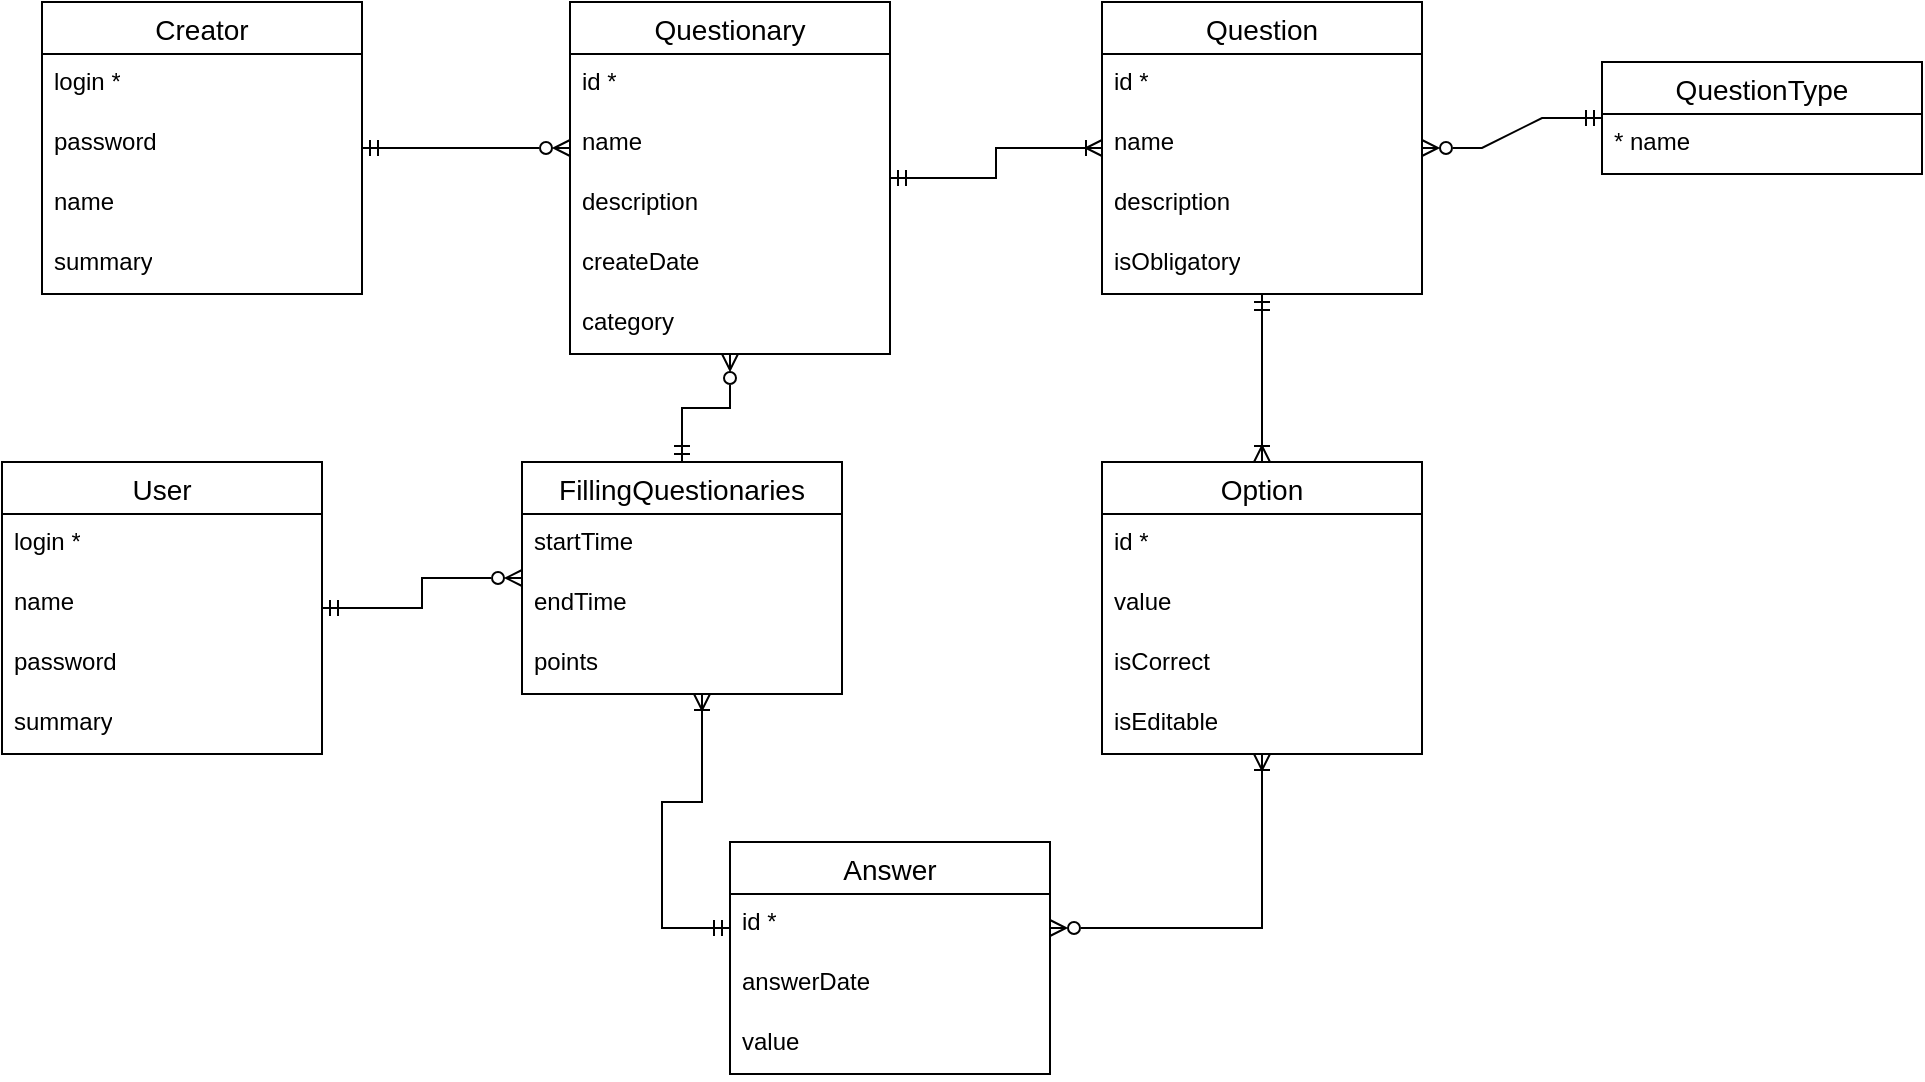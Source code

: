 <mxfile version="24.3.1" type="device">
  <diagram name="Strona-1" id="jrEpjXRtSCmRKcJhSex6">
    <mxGraphModel dx="1434" dy="784" grid="1" gridSize="10" guides="1" tooltips="1" connect="1" arrows="1" fold="1" page="1" pageScale="1" pageWidth="827" pageHeight="1169" math="0" shadow="0">
      <root>
        <mxCell id="0" />
        <mxCell id="1" parent="0" />
        <mxCell id="fxYp8NmHOeR06VL5ywAM-1" value="User" style="swimlane;fontStyle=0;childLayout=stackLayout;horizontal=1;startSize=26;horizontalStack=0;resizeParent=1;resizeParentMax=0;resizeLast=0;collapsible=1;marginBottom=0;align=center;fontSize=14;" parent="1" vertex="1">
          <mxGeometry x="50" y="330" width="160" height="146" as="geometry" />
        </mxCell>
        <mxCell id="fxYp8NmHOeR06VL5ywAM-4" value="login *" style="text;strokeColor=none;fillColor=none;spacingLeft=4;spacingRight=4;overflow=hidden;rotatable=0;points=[[0,0.5],[1,0.5]];portConstraint=eastwest;fontSize=12;whiteSpace=wrap;html=1;" parent="fxYp8NmHOeR06VL5ywAM-1" vertex="1">
          <mxGeometry y="26" width="160" height="30" as="geometry" />
        </mxCell>
        <mxCell id="fxYp8NmHOeR06VL5ywAM-2" value="name" style="text;strokeColor=none;fillColor=none;spacingLeft=4;spacingRight=4;overflow=hidden;rotatable=0;points=[[0,0.5],[1,0.5]];portConstraint=eastwest;fontSize=12;whiteSpace=wrap;html=1;" parent="fxYp8NmHOeR06VL5ywAM-1" vertex="1">
          <mxGeometry y="56" width="160" height="30" as="geometry" />
        </mxCell>
        <mxCell id="fxYp8NmHOeR06VL5ywAM-103" value="password" style="text;strokeColor=none;fillColor=none;spacingLeft=4;spacingRight=4;overflow=hidden;rotatable=0;points=[[0,0.5],[1,0.5]];portConstraint=eastwest;fontSize=12;whiteSpace=wrap;html=1;" parent="fxYp8NmHOeR06VL5ywAM-1" vertex="1">
          <mxGeometry y="86" width="160" height="30" as="geometry" />
        </mxCell>
        <mxCell id="fxYp8NmHOeR06VL5ywAM-3" value="summary" style="text;strokeColor=none;fillColor=none;spacingLeft=4;spacingRight=4;overflow=hidden;rotatable=0;points=[[0,0.5],[1,0.5]];portConstraint=eastwest;fontSize=12;whiteSpace=wrap;html=1;" parent="fxYp8NmHOeR06VL5ywAM-1" vertex="1">
          <mxGeometry y="116" width="160" height="30" as="geometry" />
        </mxCell>
        <mxCell id="fxYp8NmHOeR06VL5ywAM-5" value="Questionary" style="swimlane;fontStyle=0;childLayout=stackLayout;horizontal=1;startSize=26;horizontalStack=0;resizeParent=1;resizeParentMax=0;resizeLast=0;collapsible=1;marginBottom=0;align=center;fontSize=14;" parent="1" vertex="1">
          <mxGeometry x="334" y="100" width="160" height="176" as="geometry" />
        </mxCell>
        <mxCell id="fxYp8NmHOeR06VL5ywAM-6" value="id *" style="text;strokeColor=none;fillColor=none;spacingLeft=4;spacingRight=4;overflow=hidden;rotatable=0;points=[[0,0.5],[1,0.5]];portConstraint=eastwest;fontSize=12;whiteSpace=wrap;html=1;" parent="fxYp8NmHOeR06VL5ywAM-5" vertex="1">
          <mxGeometry y="26" width="160" height="30" as="geometry" />
        </mxCell>
        <mxCell id="fxYp8NmHOeR06VL5ywAM-16" value="name" style="text;strokeColor=none;fillColor=none;spacingLeft=4;spacingRight=4;overflow=hidden;rotatable=0;points=[[0,0.5],[1,0.5]];portConstraint=eastwest;fontSize=12;whiteSpace=wrap;html=1;" parent="fxYp8NmHOeR06VL5ywAM-5" vertex="1">
          <mxGeometry y="56" width="160" height="30" as="geometry" />
        </mxCell>
        <mxCell id="fxYp8NmHOeR06VL5ywAM-44" value="description" style="text;strokeColor=none;fillColor=none;spacingLeft=4;spacingRight=4;overflow=hidden;rotatable=0;points=[[0,0.5],[1,0.5]];portConstraint=eastwest;fontSize=12;whiteSpace=wrap;html=1;" parent="fxYp8NmHOeR06VL5ywAM-5" vertex="1">
          <mxGeometry y="86" width="160" height="30" as="geometry" />
        </mxCell>
        <mxCell id="fxYp8NmHOeR06VL5ywAM-104" value="createDate" style="text;strokeColor=none;fillColor=none;spacingLeft=4;spacingRight=4;overflow=hidden;rotatable=0;points=[[0,0.5],[1,0.5]];portConstraint=eastwest;fontSize=12;whiteSpace=wrap;html=1;" parent="fxYp8NmHOeR06VL5ywAM-5" vertex="1">
          <mxGeometry y="116" width="160" height="30" as="geometry" />
        </mxCell>
        <mxCell id="fxYp8NmHOeR06VL5ywAM-18" value="category" style="text;strokeColor=none;fillColor=none;spacingLeft=4;spacingRight=4;overflow=hidden;rotatable=0;points=[[0,0.5],[1,0.5]];portConstraint=eastwest;fontSize=12;whiteSpace=wrap;html=1;" parent="fxYp8NmHOeR06VL5ywAM-5" vertex="1">
          <mxGeometry y="146" width="160" height="30" as="geometry" />
        </mxCell>
        <mxCell id="fxYp8NmHOeR06VL5ywAM-9" value="Option" style="swimlane;fontStyle=0;childLayout=stackLayout;horizontal=1;startSize=26;horizontalStack=0;resizeParent=1;resizeParentMax=0;resizeLast=0;collapsible=1;marginBottom=0;align=center;fontSize=14;" parent="1" vertex="1">
          <mxGeometry x="600" y="330" width="160" height="146" as="geometry" />
        </mxCell>
        <mxCell id="fxYp8NmHOeR06VL5ywAM-34" value="id *" style="text;strokeColor=none;fillColor=none;spacingLeft=4;spacingRight=4;overflow=hidden;rotatable=0;points=[[0,0.5],[1,0.5]];portConstraint=eastwest;fontSize=12;whiteSpace=wrap;html=1;" parent="fxYp8NmHOeR06VL5ywAM-9" vertex="1">
          <mxGeometry y="26" width="160" height="30" as="geometry" />
        </mxCell>
        <mxCell id="fxYp8NmHOeR06VL5ywAM-10" value="value" style="text;strokeColor=none;fillColor=none;spacingLeft=4;spacingRight=4;overflow=hidden;rotatable=0;points=[[0,0.5],[1,0.5]];portConstraint=eastwest;fontSize=12;whiteSpace=wrap;html=1;" parent="fxYp8NmHOeR06VL5ywAM-9" vertex="1">
          <mxGeometry y="56" width="160" height="30" as="geometry" />
        </mxCell>
        <mxCell id="fxYp8NmHOeR06VL5ywAM-11" value="isCorrect" style="text;strokeColor=none;fillColor=none;spacingLeft=4;spacingRight=4;overflow=hidden;rotatable=0;points=[[0,0.5],[1,0.5]];portConstraint=eastwest;fontSize=12;whiteSpace=wrap;html=1;" parent="fxYp8NmHOeR06VL5ywAM-9" vertex="1">
          <mxGeometry y="86" width="160" height="30" as="geometry" />
        </mxCell>
        <mxCell id="fxYp8NmHOeR06VL5ywAM-12" value="isEditable" style="text;strokeColor=none;fillColor=none;spacingLeft=4;spacingRight=4;overflow=hidden;rotatable=0;points=[[0,0.5],[1,0.5]];portConstraint=eastwest;fontSize=12;whiteSpace=wrap;html=1;" parent="fxYp8NmHOeR06VL5ywAM-9" vertex="1">
          <mxGeometry y="116" width="160" height="30" as="geometry" />
        </mxCell>
        <mxCell id="fxYp8NmHOeR06VL5ywAM-15" value="Question" style="swimlane;fontStyle=0;childLayout=stackLayout;horizontal=1;startSize=26;horizontalStack=0;resizeParent=1;resizeParentMax=0;resizeLast=0;collapsible=1;marginBottom=0;align=center;fontSize=14;" parent="1" vertex="1">
          <mxGeometry x="600" y="100" width="160" height="146" as="geometry" />
        </mxCell>
        <mxCell id="fxYp8NmHOeR06VL5ywAM-35" value="id *" style="text;strokeColor=none;fillColor=none;spacingLeft=4;spacingRight=4;overflow=hidden;rotatable=0;points=[[0,0.5],[1,0.5]];portConstraint=eastwest;fontSize=12;whiteSpace=wrap;html=1;" parent="fxYp8NmHOeR06VL5ywAM-15" vertex="1">
          <mxGeometry y="26" width="160" height="30" as="geometry" />
        </mxCell>
        <mxCell id="fxYp8NmHOeR06VL5ywAM-90" value="name" style="text;strokeColor=none;fillColor=none;spacingLeft=4;spacingRight=4;overflow=hidden;rotatable=0;points=[[0,0.5],[1,0.5]];portConstraint=eastwest;fontSize=12;whiteSpace=wrap;html=1;" parent="fxYp8NmHOeR06VL5ywAM-15" vertex="1">
          <mxGeometry y="56" width="160" height="30" as="geometry" />
        </mxCell>
        <mxCell id="fxYp8NmHOeR06VL5ywAM-91" value="description" style="text;strokeColor=none;fillColor=none;spacingLeft=4;spacingRight=4;overflow=hidden;rotatable=0;points=[[0,0.5],[1,0.5]];portConstraint=eastwest;fontSize=12;whiteSpace=wrap;html=1;" parent="fxYp8NmHOeR06VL5ywAM-15" vertex="1">
          <mxGeometry y="86" width="160" height="30" as="geometry" />
        </mxCell>
        <mxCell id="fxYp8NmHOeR06VL5ywAM-8" value="isObligatory" style="text;strokeColor=none;fillColor=none;spacingLeft=4;spacingRight=4;overflow=hidden;rotatable=0;points=[[0,0.5],[1,0.5]];portConstraint=eastwest;fontSize=12;whiteSpace=wrap;html=1;" parent="fxYp8NmHOeR06VL5ywAM-15" vertex="1">
          <mxGeometry y="116" width="160" height="30" as="geometry" />
        </mxCell>
        <mxCell id="fxYp8NmHOeR06VL5ywAM-20" value="" style="edgeStyle=orthogonalEdgeStyle;fontSize=12;html=1;endArrow=ERzeroToMany;endFill=0;rounded=0;startArrow=ERmandOne;startFill=0;" parent="1" source="fxYp8NmHOeR06VL5ywAM-36" target="fxYp8NmHOeR06VL5ywAM-5" edge="1">
          <mxGeometry width="100" height="100" relative="1" as="geometry">
            <mxPoint x="150" y="506" as="sourcePoint" />
            <mxPoint x="420" y="270" as="targetPoint" />
          </mxGeometry>
        </mxCell>
        <mxCell id="fxYp8NmHOeR06VL5ywAM-22" value="" style="edgeStyle=orthogonalEdgeStyle;fontSize=12;html=1;endArrow=ERzeroToMany;startArrow=ERmandOne;rounded=0;startFill=0;endFill=0;" parent="1" source="fxYp8NmHOeR06VL5ywAM-24" target="fxYp8NmHOeR06VL5ywAM-5" edge="1">
          <mxGeometry width="100" height="100" relative="1" as="geometry">
            <mxPoint x="320" y="440" as="sourcePoint" />
            <mxPoint x="420" y="340" as="targetPoint" />
            <Array as="points">
              <mxPoint x="310" y="173" />
              <mxPoint x="310" y="173" />
            </Array>
          </mxGeometry>
        </mxCell>
        <mxCell id="fxYp8NmHOeR06VL5ywAM-24" value="Creator" style="swimlane;fontStyle=0;childLayout=stackLayout;horizontal=1;startSize=26;horizontalStack=0;resizeParent=1;resizeParentMax=0;resizeLast=0;collapsible=1;marginBottom=0;align=center;fontSize=14;" parent="1" vertex="1">
          <mxGeometry x="70" y="100" width="160" height="146" as="geometry" />
        </mxCell>
        <mxCell id="fxYp8NmHOeR06VL5ywAM-25" value="login *" style="text;strokeColor=none;fillColor=none;spacingLeft=4;spacingRight=4;overflow=hidden;rotatable=0;points=[[0,0.5],[1,0.5]];portConstraint=eastwest;fontSize=12;whiteSpace=wrap;html=1;" parent="fxYp8NmHOeR06VL5ywAM-24" vertex="1">
          <mxGeometry y="26" width="160" height="30" as="geometry" />
        </mxCell>
        <mxCell id="fxYp8NmHOeR06VL5ywAM-32" value="password" style="text;strokeColor=none;fillColor=none;spacingLeft=4;spacingRight=4;overflow=hidden;rotatable=0;points=[[0,0.5],[1,0.5]];portConstraint=eastwest;fontSize=12;whiteSpace=wrap;html=1;" parent="fxYp8NmHOeR06VL5ywAM-24" vertex="1">
          <mxGeometry y="56" width="160" height="30" as="geometry" />
        </mxCell>
        <mxCell id="fxYp8NmHOeR06VL5ywAM-26" value="name" style="text;strokeColor=none;fillColor=none;spacingLeft=4;spacingRight=4;overflow=hidden;rotatable=0;points=[[0,0.5],[1,0.5]];portConstraint=eastwest;fontSize=12;whiteSpace=wrap;html=1;" parent="fxYp8NmHOeR06VL5ywAM-24" vertex="1">
          <mxGeometry y="86" width="160" height="30" as="geometry" />
        </mxCell>
        <mxCell id="fxYp8NmHOeR06VL5ywAM-27" value="summary" style="text;strokeColor=none;fillColor=none;spacingLeft=4;spacingRight=4;overflow=hidden;rotatable=0;points=[[0,0.5],[1,0.5]];portConstraint=eastwest;fontSize=12;whiteSpace=wrap;html=1;" parent="fxYp8NmHOeR06VL5ywAM-24" vertex="1">
          <mxGeometry y="116" width="160" height="30" as="geometry" />
        </mxCell>
        <mxCell id="fxYp8NmHOeR06VL5ywAM-29" value="" style="edgeStyle=elbowEdgeStyle;fontSize=12;html=1;endArrow=ERmandOne;startArrow=ERzeroToMany;rounded=0;endFill=0;startFill=0;" parent="1" source="fxYp8NmHOeR06VL5ywAM-36" target="fxYp8NmHOeR06VL5ywAM-1" edge="1">
          <mxGeometry width="100" height="100" relative="1" as="geometry">
            <mxPoint x="480" y="700" as="sourcePoint" />
            <mxPoint x="360" y="460" as="targetPoint" />
            <Array as="points" />
          </mxGeometry>
        </mxCell>
        <mxCell id="fxYp8NmHOeR06VL5ywAM-30" value="" style="edgeStyle=orthogonalEdgeStyle;fontSize=12;html=1;endArrow=ERoneToMany;startArrow=ERmandOne;rounded=0;endFill=0;" parent="1" source="fxYp8NmHOeR06VL5ywAM-5" target="fxYp8NmHOeR06VL5ywAM-15" edge="1">
          <mxGeometry width="100" height="100" relative="1" as="geometry">
            <mxPoint x="340" y="760" as="sourcePoint" />
            <mxPoint x="440" y="660" as="targetPoint" />
          </mxGeometry>
        </mxCell>
        <mxCell id="fxYp8NmHOeR06VL5ywAM-31" value="" style="edgeStyle=orthogonalEdgeStyle;fontSize=12;html=1;endArrow=ERoneToMany;startArrow=ERmandOne;rounded=0;startFill=0;endFill=0;" parent="1" source="fxYp8NmHOeR06VL5ywAM-15" target="fxYp8NmHOeR06VL5ywAM-9" edge="1">
          <mxGeometry width="100" height="100" relative="1" as="geometry">
            <mxPoint x="430" y="490" as="sourcePoint" />
            <mxPoint x="420" y="700" as="targetPoint" />
          </mxGeometry>
        </mxCell>
        <mxCell id="fxYp8NmHOeR06VL5ywAM-36" value="FillingQuestionaries" style="swimlane;fontStyle=0;childLayout=stackLayout;horizontal=1;startSize=26;horizontalStack=0;resizeParent=1;resizeParentMax=0;resizeLast=0;collapsible=1;marginBottom=0;align=center;fontSize=14;" parent="1" vertex="1">
          <mxGeometry x="310" y="330" width="160" height="116" as="geometry" />
        </mxCell>
        <mxCell id="fxYp8NmHOeR06VL5ywAM-37" value="startTime" style="text;strokeColor=none;fillColor=none;spacingLeft=4;spacingRight=4;overflow=hidden;rotatable=0;points=[[0,0.5],[1,0.5]];portConstraint=eastwest;fontSize=12;whiteSpace=wrap;html=1;" parent="fxYp8NmHOeR06VL5ywAM-36" vertex="1">
          <mxGeometry y="26" width="160" height="30" as="geometry" />
        </mxCell>
        <mxCell id="fxYp8NmHOeR06VL5ywAM-40" value="endTime" style="text;strokeColor=none;fillColor=none;spacingLeft=4;spacingRight=4;overflow=hidden;rotatable=0;points=[[0,0.5],[1,0.5]];portConstraint=eastwest;fontSize=12;whiteSpace=wrap;html=1;" parent="fxYp8NmHOeR06VL5ywAM-36" vertex="1">
          <mxGeometry y="56" width="160" height="30" as="geometry" />
        </mxCell>
        <mxCell id="fxYp8NmHOeR06VL5ywAM-41" value="points" style="text;strokeColor=none;fillColor=none;spacingLeft=4;spacingRight=4;overflow=hidden;rotatable=0;points=[[0,0.5],[1,0.5]];portConstraint=eastwest;fontSize=12;whiteSpace=wrap;html=1;" parent="fxYp8NmHOeR06VL5ywAM-36" vertex="1">
          <mxGeometry y="86" width="160" height="30" as="geometry" />
        </mxCell>
        <mxCell id="fxYp8NmHOeR06VL5ywAM-85" value="Answer" style="swimlane;fontStyle=0;childLayout=stackLayout;horizontal=1;startSize=26;horizontalStack=0;resizeParent=1;resizeParentMax=0;resizeLast=0;collapsible=1;marginBottom=0;align=center;fontSize=14;" parent="1" vertex="1">
          <mxGeometry x="414" y="520" width="160" height="116" as="geometry" />
        </mxCell>
        <mxCell id="fxYp8NmHOeR06VL5ywAM-86" value="id *" style="text;strokeColor=none;fillColor=none;spacingLeft=4;spacingRight=4;overflow=hidden;rotatable=0;points=[[0,0.5],[1,0.5]];portConstraint=eastwest;fontSize=12;whiteSpace=wrap;html=1;" parent="fxYp8NmHOeR06VL5ywAM-85" vertex="1">
          <mxGeometry y="26" width="160" height="30" as="geometry" />
        </mxCell>
        <mxCell id="fxYp8NmHOeR06VL5ywAM-105" value="answerDate" style="text;strokeColor=none;fillColor=none;spacingLeft=4;spacingRight=4;overflow=hidden;rotatable=0;points=[[0,0.5],[1,0.5]];portConstraint=eastwest;fontSize=12;whiteSpace=wrap;html=1;" parent="fxYp8NmHOeR06VL5ywAM-85" vertex="1">
          <mxGeometry y="56" width="160" height="30" as="geometry" />
        </mxCell>
        <mxCell id="fxYp8NmHOeR06VL5ywAM-87" value="value" style="text;strokeColor=none;fillColor=none;spacingLeft=4;spacingRight=4;overflow=hidden;rotatable=0;points=[[0,0.5],[1,0.5]];portConstraint=eastwest;fontSize=12;whiteSpace=wrap;html=1;" parent="fxYp8NmHOeR06VL5ywAM-85" vertex="1">
          <mxGeometry y="86" width="160" height="30" as="geometry" />
        </mxCell>
        <mxCell id="fxYp8NmHOeR06VL5ywAM-92" value="" style="edgeStyle=orthogonalEdgeStyle;fontSize=12;html=1;endArrow=ERoneToMany;startArrow=ERmandOne;rounded=0;endFill=0;" parent="1" source="fxYp8NmHOeR06VL5ywAM-85" target="fxYp8NmHOeR06VL5ywAM-36" edge="1">
          <mxGeometry width="100" height="100" relative="1" as="geometry">
            <mxPoint x="504" y="183" as="sourcePoint" />
            <mxPoint x="610" y="198" as="targetPoint" />
            <Array as="points">
              <mxPoint x="380" y="563" />
              <mxPoint x="380" y="500" />
              <mxPoint x="400" y="500" />
            </Array>
          </mxGeometry>
        </mxCell>
        <mxCell id="fxYp8NmHOeR06VL5ywAM-93" value="" style="edgeStyle=orthogonalEdgeStyle;fontSize=12;html=1;endArrow=ERoneToMany;startArrow=ERzeroToMany;rounded=0;startFill=0;endFill=0;" parent="1" source="fxYp8NmHOeR06VL5ywAM-85" target="fxYp8NmHOeR06VL5ywAM-9" edge="1">
          <mxGeometry width="100" height="100" relative="1" as="geometry">
            <mxPoint x="910.0" y="468" as="sourcePoint" />
            <mxPoint x="790.0" y="585" as="targetPoint" />
            <Array as="points">
              <mxPoint x="680" y="563" />
            </Array>
          </mxGeometry>
        </mxCell>
        <mxCell id="fxYp8NmHOeR06VL5ywAM-94" value="QuestionType" style="swimlane;fontStyle=0;childLayout=stackLayout;horizontal=1;startSize=26;horizontalStack=0;resizeParent=1;resizeParentMax=0;resizeLast=0;collapsible=1;marginBottom=0;align=center;fontSize=14;" parent="1" vertex="1">
          <mxGeometry x="850" y="130" width="160" height="56" as="geometry" />
        </mxCell>
        <mxCell id="fxYp8NmHOeR06VL5ywAM-96" value="* name" style="text;strokeColor=none;fillColor=none;spacingLeft=4;spacingRight=4;overflow=hidden;rotatable=0;points=[[0,0.5],[1,0.5]];portConstraint=eastwest;fontSize=12;whiteSpace=wrap;html=1;" parent="fxYp8NmHOeR06VL5ywAM-94" vertex="1">
          <mxGeometry y="26" width="160" height="30" as="geometry" />
        </mxCell>
        <mxCell id="fxYp8NmHOeR06VL5ywAM-102" value="" style="edgeStyle=entityRelationEdgeStyle;fontSize=12;html=1;endArrow=ERmandOne;startArrow=ERzeroToMany;rounded=0;startFill=0;" parent="1" source="fxYp8NmHOeR06VL5ywAM-15" target="fxYp8NmHOeR06VL5ywAM-94" edge="1">
          <mxGeometry width="100" height="100" relative="1" as="geometry">
            <mxPoint x="830" y="340" as="sourcePoint" />
            <mxPoint x="930" y="240" as="targetPoint" />
          </mxGeometry>
        </mxCell>
      </root>
    </mxGraphModel>
  </diagram>
</mxfile>

